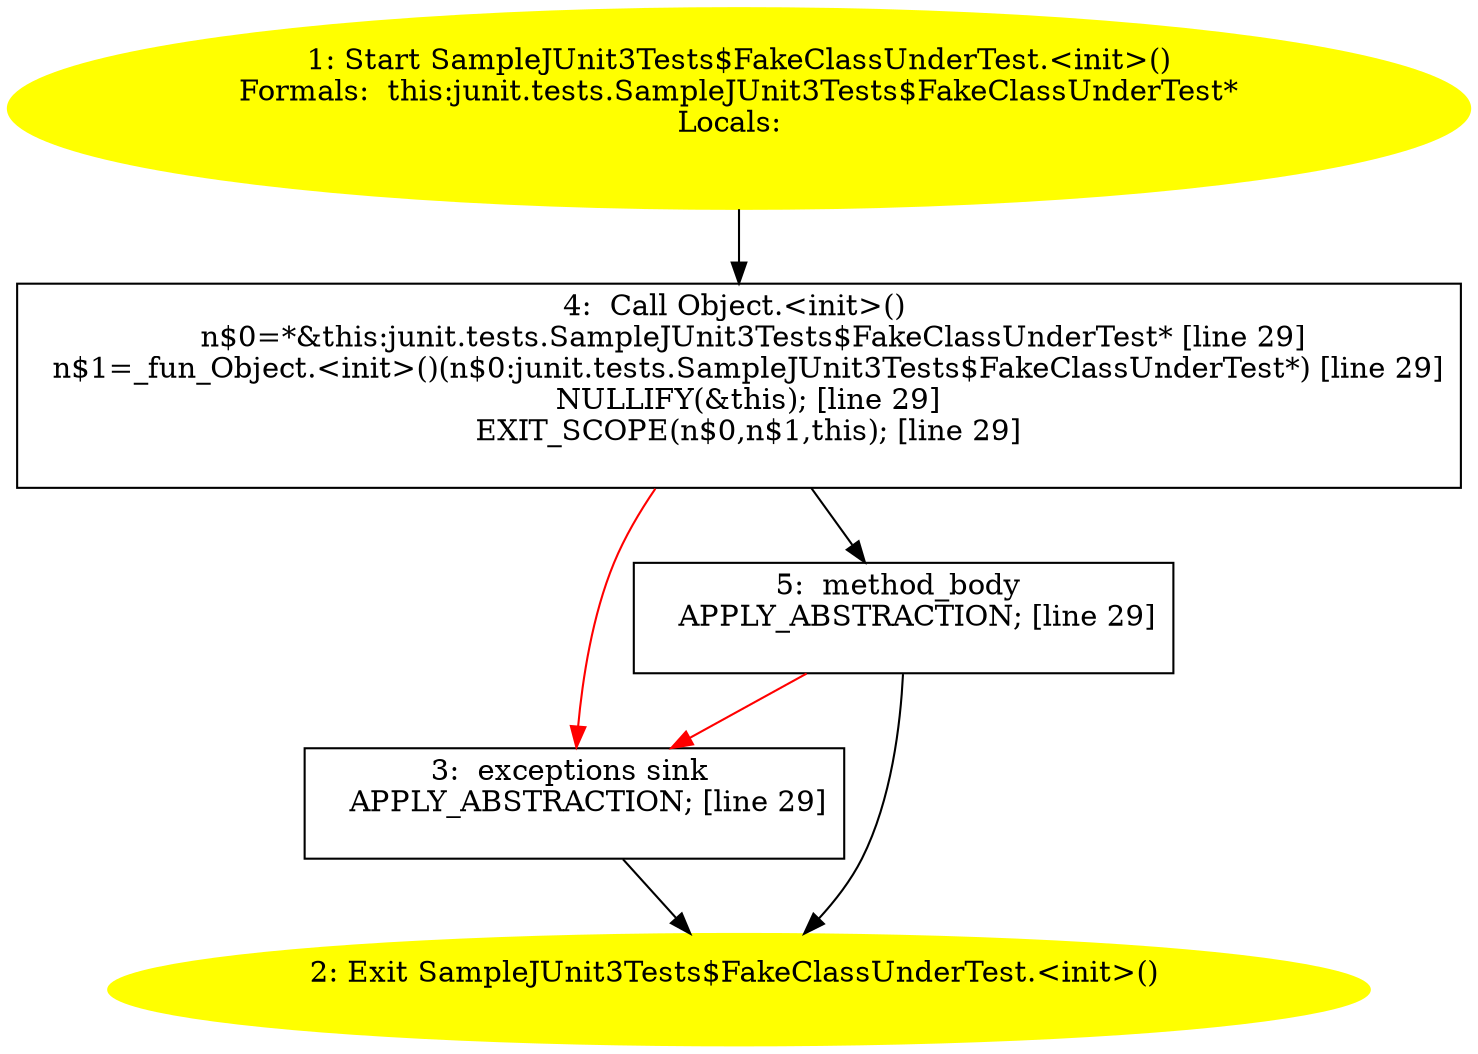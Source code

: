 /* @generated */
digraph cfg {
"junit.tests.SampleJUnit3Tests$FakeClassUnderTest.<init>().aaafb9eef0e173ea286e166550445005_1" [label="1: Start SampleJUnit3Tests$FakeClassUnderTest.<init>()\nFormals:  this:junit.tests.SampleJUnit3Tests$FakeClassUnderTest*\nLocals:  \n  " color=yellow style=filled]
	

	 "junit.tests.SampleJUnit3Tests$FakeClassUnderTest.<init>().aaafb9eef0e173ea286e166550445005_1" -> "junit.tests.SampleJUnit3Tests$FakeClassUnderTest.<init>().aaafb9eef0e173ea286e166550445005_4" ;
"junit.tests.SampleJUnit3Tests$FakeClassUnderTest.<init>().aaafb9eef0e173ea286e166550445005_2" [label="2: Exit SampleJUnit3Tests$FakeClassUnderTest.<init>() \n  " color=yellow style=filled]
	

"junit.tests.SampleJUnit3Tests$FakeClassUnderTest.<init>().aaafb9eef0e173ea286e166550445005_3" [label="3:  exceptions sink \n   APPLY_ABSTRACTION; [line 29]\n " shape="box"]
	

	 "junit.tests.SampleJUnit3Tests$FakeClassUnderTest.<init>().aaafb9eef0e173ea286e166550445005_3" -> "junit.tests.SampleJUnit3Tests$FakeClassUnderTest.<init>().aaafb9eef0e173ea286e166550445005_2" ;
"junit.tests.SampleJUnit3Tests$FakeClassUnderTest.<init>().aaafb9eef0e173ea286e166550445005_4" [label="4:  Call Object.<init>() \n   n$0=*&this:junit.tests.SampleJUnit3Tests$FakeClassUnderTest* [line 29]\n  n$1=_fun_Object.<init>()(n$0:junit.tests.SampleJUnit3Tests$FakeClassUnderTest*) [line 29]\n  NULLIFY(&this); [line 29]\n  EXIT_SCOPE(n$0,n$1,this); [line 29]\n " shape="box"]
	

	 "junit.tests.SampleJUnit3Tests$FakeClassUnderTest.<init>().aaafb9eef0e173ea286e166550445005_4" -> "junit.tests.SampleJUnit3Tests$FakeClassUnderTest.<init>().aaafb9eef0e173ea286e166550445005_5" ;
	 "junit.tests.SampleJUnit3Tests$FakeClassUnderTest.<init>().aaafb9eef0e173ea286e166550445005_4" -> "junit.tests.SampleJUnit3Tests$FakeClassUnderTest.<init>().aaafb9eef0e173ea286e166550445005_3" [color="red" ];
"junit.tests.SampleJUnit3Tests$FakeClassUnderTest.<init>().aaafb9eef0e173ea286e166550445005_5" [label="5:  method_body \n   APPLY_ABSTRACTION; [line 29]\n " shape="box"]
	

	 "junit.tests.SampleJUnit3Tests$FakeClassUnderTest.<init>().aaafb9eef0e173ea286e166550445005_5" -> "junit.tests.SampleJUnit3Tests$FakeClassUnderTest.<init>().aaafb9eef0e173ea286e166550445005_2" ;
	 "junit.tests.SampleJUnit3Tests$FakeClassUnderTest.<init>().aaafb9eef0e173ea286e166550445005_5" -> "junit.tests.SampleJUnit3Tests$FakeClassUnderTest.<init>().aaafb9eef0e173ea286e166550445005_3" [color="red" ];
}
